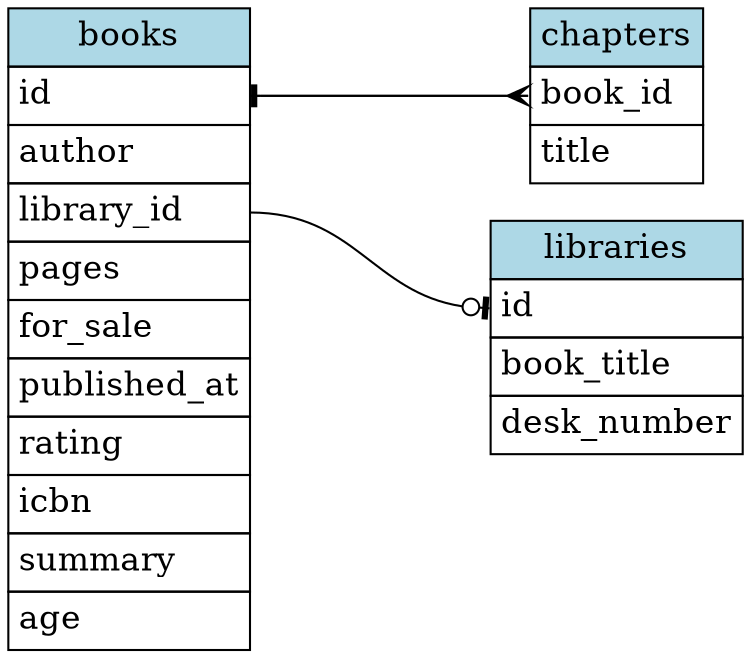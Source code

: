 strict digraph g {
  ranksep="1.6"
  graph [
  rankdir = "LR"
  ];
  node [
  fontsize = "16"
  ];
  edge [
  arrowhead = "none"
  ];
"books" [shape=none, margin=0, label=<
  <table border="0" cellborder="1" cellspacing="0" cellpadding="4">
    <tr><td bgcolor="lightblue">books</td></tr>
    <tr><td port="id" align="left">id</td></tr>
    <tr><td port="author" align="left">author</td></tr>
    <tr><td port="library_id" align="left">library_id</td></tr>
    <tr><td port="pages" align="left">pages</td></tr>
    <tr><td port="for_sale" align="left">for_sale</td></tr>
    <tr><td port="published_at" align="left">published_at</td></tr>
    <tr><td port="rating" align="left">rating</td></tr>
    <tr><td port="icbn" align="left">icbn</td></tr>
    <tr><td port="summary" align="left">summary</td></tr>
    <tr><td port="age" align="left">age</td></tr>
  </table>>];
"chapters" [shape=none, margin=0, label=<
  <table border="0" cellborder="1" cellspacing="0" cellpadding="4">
    <tr><td bgcolor="lightblue">chapters</td></tr>
    <tr><td port="book_id" align="left">book_id</td></tr>
    <tr><td port="title" align="left">title</td></tr>
  </table>>];
"libraries" [shape=none, margin=0, label=<
  <table border="0" cellborder="1" cellspacing="0" cellpadding="4">
    <tr><td bgcolor="lightblue">libraries</td></tr>
    <tr><td port="id" align="left">id</td></tr>
    <tr><td port="book_title" align="left">book_title</td></tr>
    <tr><td port="desk_number" align="left">desk_number</td></tr>
  </table>>];
"books":"id" -> "chapters":"book_id" [arrowhead="crow"];
"books":"library_id" -> "libraries":"id" [arrowhead="teeodot"];
"chapters":"book_id" -> "books":"id" [arrowhead="tee"];
}
